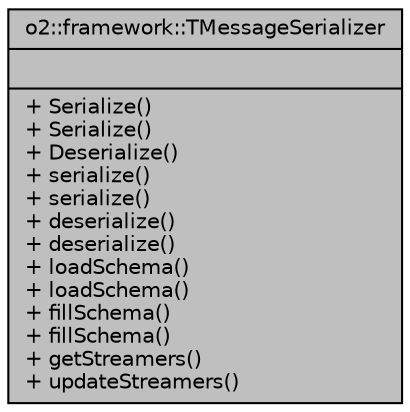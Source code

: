 digraph "o2::framework::TMessageSerializer"
{
 // INTERACTIVE_SVG=YES
  bgcolor="transparent";
  edge [fontname="Helvetica",fontsize="10",labelfontname="Helvetica",labelfontsize="10"];
  node [fontname="Helvetica",fontsize="10",shape=record];
  Node1 [label="{o2::framework::TMessageSerializer\n||+ Serialize()\l+ Serialize()\l+ Deserialize()\l+ serialize()\l+ serialize()\l+ deserialize()\l+ deserialize()\l+ loadSchema()\l+ loadSchema()\l+ fillSchema()\l+ fillSchema()\l+ getStreamers()\l+ updateStreamers()\l}",height=0.2,width=0.4,color="black", fillcolor="grey75", style="filled" fontcolor="black"];
}
